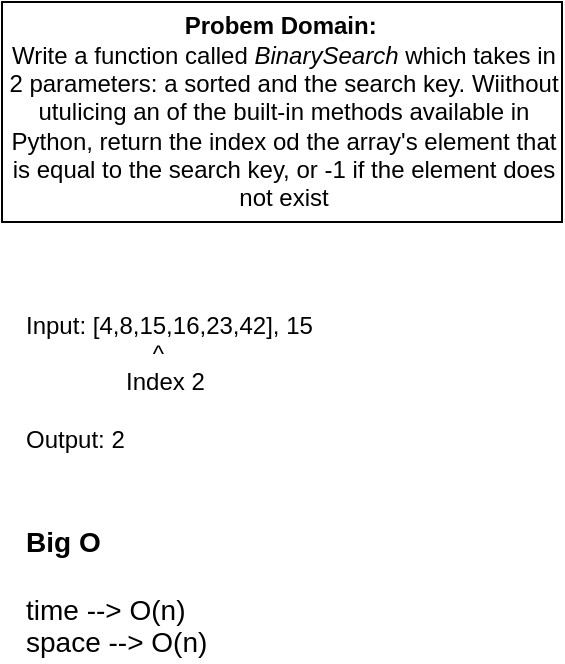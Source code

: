 <mxfile version="13.10.0" type="embed">
    <diagram id="-2iTx4Ca7q2gm5Swqat_" name="Page-1">
        <mxGraphModel dx="1173" dy="790" grid="1" gridSize="10" guides="1" tooltips="1" connect="1" arrows="1" fold="1" page="1" pageScale="1" pageWidth="850" pageHeight="1400" math="0" shadow="0">
            <root>
                <mxCell id="0"/>
                <mxCell id="1" parent="0"/>
                <mxCell id="2" value="&lt;div style=&quot;text-align: center&quot;&gt;&lt;span&gt;&lt;b&gt;Probem Domain:&amp;nbsp;&lt;/b&gt;&lt;/span&gt;&lt;/div&gt;&lt;div style=&quot;text-align: center&quot;&gt;Write a function called &lt;i&gt;BinarySearch &lt;/i&gt;which takes in 2 parameters: a sorted and the search key. Wiithout utulicing an of the built-in methods available in Python, return the index od the array's element that is equal to the search key, or -1 if the element does not exist&lt;/div&gt;" style="whiteSpace=wrap;html=1;textDirection=ltr;align=left;" vertex="1" parent="1">
                    <mxGeometry x="40" y="40" width="280" height="110" as="geometry"/>
                </mxCell>
                <mxCell id="4" value="Input: [4,8,15,16,23,42], 15&lt;br&gt;&amp;nbsp; &amp;nbsp; &amp;nbsp; &amp;nbsp; &amp;nbsp; &amp;nbsp; &amp;nbsp; &amp;nbsp; &amp;nbsp; &amp;nbsp;^&lt;br&gt;&amp;nbsp; &amp;nbsp; &amp;nbsp; &amp;nbsp; &amp;nbsp; &amp;nbsp; &amp;nbsp; &amp;nbsp;Index 2&lt;br&gt;&lt;br&gt;Output: 2&lt;br&gt;" style="text;html=1;align=left;verticalAlign=middle;resizable=0;points=[];autosize=1;rotation=0;" vertex="1" parent="1">
                    <mxGeometry x="50" y="190" width="160" height="80" as="geometry"/>
                </mxCell>
                <mxCell id="5" value="&lt;font style=&quot;font-size: 14px&quot;&gt;&lt;b&gt;Big O&lt;/b&gt;&lt;br&gt;&lt;br&gt;time --&amp;gt; O(n)&lt;br&gt;space --&amp;gt; O(n)&lt;br&gt;&lt;/font&gt;" style="text;html=1;strokeColor=none;fillColor=none;align=left;verticalAlign=middle;whiteSpace=wrap;rounded=0;" vertex="1" parent="1">
                    <mxGeometry x="50" y="300" width="140" height="70" as="geometry"/>
                </mxCell>
            </root>
        </mxGraphModel>
    </diagram>
</mxfile>